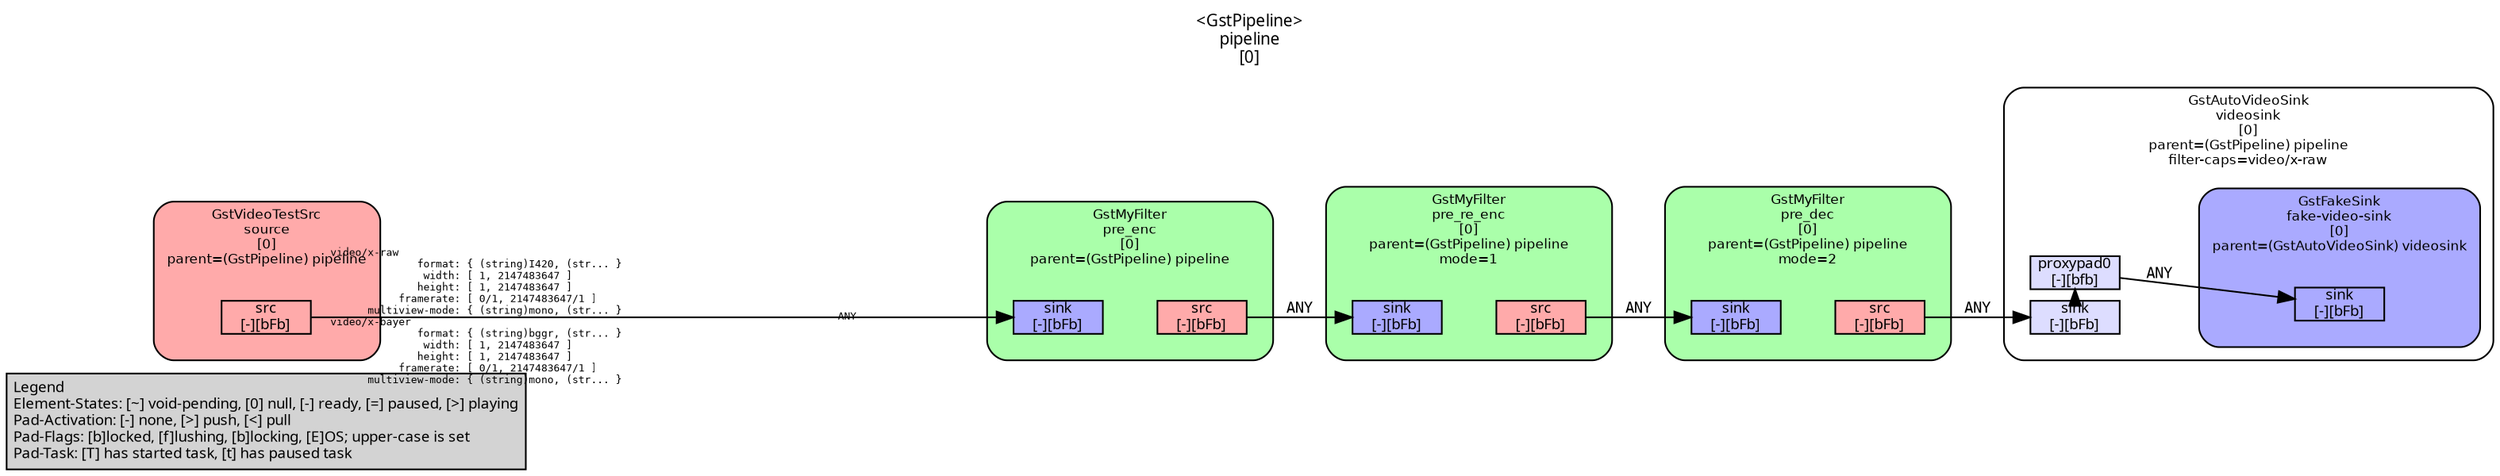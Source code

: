 digraph pipeline {
  rankdir=LR;
  fontname="sans";
  fontsize="10";
  labelloc=t;
  nodesep=.1;
  ranksep=.2;
  label="<GstPipeline>\npipeline\n[0]";
  node [style="filled,rounded", shape=box, fontsize="9", fontname="sans", margin="0.0,0.0"];
  edge [labelfontsize="6", fontsize="9", fontname="monospace"];
  
  legend [
    pos="0,0!",
    margin="0.05,0.05",
    style="filled",
    label="Legend\lElement-States: [~] void-pending, [0] null, [-] ready, [=] paused, [>] playing\lPad-Activation: [-] none, [>] push, [<] pull\lPad-Flags: [b]locked, [f]lushing, [b]locking, [E]OS; upper-case is set\lPad-Task: [T] has started task, [t] has paused task\l",
  ];
  subgraph cluster_videosink_0x555555b75020 {
    fontname="Bitstream Vera Sans";
    fontsize="8";
    style="filled,rounded";
    color=black;
    label="GstAutoVideoSink\nvideosink\n[0]\nparent=(GstPipeline) pipeline\nfilter-caps=video/x-raw";
    subgraph cluster_videosink_0x555555b75020_sink {
      label="";
      style="invis";
      _proxypad0_0x555555b78110 [color=black, fillcolor="#ddddff", label="proxypad0\n[-][bfb]", height="0.2", style="filled,solid"];
    videosink_0x555555b75020_sink_0x555555b76100 -> _proxypad0_0x555555b78110 [style=dashed, minlen=0]
      videosink_0x555555b75020_sink_0x555555b76100 [color=black, fillcolor="#ddddff", label="sink\n[-][bFb]", height="0.2", style="filled,solid"];
    }

    fillcolor="#ffffff";
    subgraph cluster_fake_video_sink_0x555555b38be0 {
      fontname="Bitstream Vera Sans";
      fontsize="8";
      style="filled,rounded";
      color=black;
      label="GstFakeSink\nfake-video-sink\n[0]\nparent=(GstAutoVideoSink) videosink";
      subgraph cluster_fake_video_sink_0x555555b38be0_sink {
        label="";
        style="invis";
        fake_video_sink_0x555555b38be0_sink_0x555555b72560 [color=black, fillcolor="#aaaaff", label="sink\n[-][bFb]", height="0.2", style="filled,solid"];
      }

      fillcolor="#aaaaff";
    }

    _proxypad0_0x555555b78110 -> fake_video_sink_0x555555b38be0_sink_0x555555b72560 [label="ANY"]
  }

  subgraph cluster_pre_dec_0x555555b7c8b0 {
    fontname="Bitstream Vera Sans";
    fontsize="8";
    style="filled,rounded";
    color=black;
    label="GstMyFilter\npre_dec\n[0]\nparent=(GstPipeline) pipeline\nmode=2";
    subgraph cluster_pre_dec_0x555555b7c8b0_sink {
      label="";
      style="invis";
      pre_dec_0x555555b7c8b0_sink_0x555555b730f0 [color=black, fillcolor="#aaaaff", label="sink\n[-][bFb]", height="0.2", style="filled,solid"];
    }

    subgraph cluster_pre_dec_0x555555b7c8b0_src {
      label="";
      style="invis";
      pre_dec_0x555555b7c8b0_src_0x555555b73340 [color=black, fillcolor="#ffaaaa", label="src\n[-][bFb]", height="0.2", style="filled,solid"];
    }

    pre_dec_0x555555b7c8b0_sink_0x555555b730f0 -> pre_dec_0x555555b7c8b0_src_0x555555b73340 [style="invis"];
    fillcolor="#aaffaa";
  }

  pre_dec_0x555555b7c8b0_src_0x555555b73340 -> videosink_0x555555b75020_sink_0x555555b76100 [label="ANY"]
  subgraph cluster_pre_re_enc_0x555555b7c550 {
    fontname="Bitstream Vera Sans";
    fontsize="8";
    style="filled,rounded";
    color=black;
    label="GstMyFilter\npre_re_enc\n[0]\nparent=(GstPipeline) pipeline\nmode=1";
    subgraph cluster_pre_re_enc_0x555555b7c550_sink {
      label="";
      style="invis";
      pre_re_enc_0x555555b7c550_sink_0x555555b72c50 [color=black, fillcolor="#aaaaff", label="sink\n[-][bFb]", height="0.2", style="filled,solid"];
    }

    subgraph cluster_pre_re_enc_0x555555b7c550_src {
      label="";
      style="invis";
      pre_re_enc_0x555555b7c550_src_0x555555b72ea0 [color=black, fillcolor="#ffaaaa", label="src\n[-][bFb]", height="0.2", style="filled,solid"];
    }

    pre_re_enc_0x555555b7c550_sink_0x555555b72c50 -> pre_re_enc_0x555555b7c550_src_0x555555b72ea0 [style="invis"];
    fillcolor="#aaffaa";
  }

  pre_re_enc_0x555555b7c550_src_0x555555b72ea0 -> pre_dec_0x555555b7c8b0_sink_0x555555b730f0 [label="ANY"]
  subgraph cluster_pre_enc_0x555555b7c1f0 {
    fontname="Bitstream Vera Sans";
    fontsize="8";
    style="filled,rounded";
    color=black;
    label="GstMyFilter\npre_enc\n[0]\nparent=(GstPipeline) pipeline";
    subgraph cluster_pre_enc_0x555555b7c1f0_sink {
      label="";
      style="invis";
      pre_enc_0x555555b7c1f0_sink_0x555555b727b0 [color=black, fillcolor="#aaaaff", label="sink\n[-][bFb]", height="0.2", style="filled,solid"];
    }

    subgraph cluster_pre_enc_0x555555b7c1f0_src {
      label="";
      style="invis";
      pre_enc_0x555555b7c1f0_src_0x555555b72a00 [color=black, fillcolor="#ffaaaa", label="src\n[-][bFb]", height="0.2", style="filled,solid"];
    }

    pre_enc_0x555555b7c1f0_sink_0x555555b727b0 -> pre_enc_0x555555b7c1f0_src_0x555555b72a00 [style="invis"];
    fillcolor="#aaffaa";
  }

  pre_enc_0x555555b7c1f0_src_0x555555b72a00 -> pre_re_enc_0x555555b7c550_sink_0x555555b72c50 [label="ANY"]
  subgraph cluster_source_0x5555559d94e0 {
    fontname="Bitstream Vera Sans";
    fontsize="8";
    style="filled,rounded";
    color=black;
    label="GstVideoTestSrc\nsource\n[0]\nparent=(GstPipeline) pipeline";
    subgraph cluster_source_0x5555559d94e0_src {
      label="";
      style="invis";
      source_0x5555559d94e0_src_0x555555b720c0 [color=black, fillcolor="#ffaaaa", label="src\n[-][bFb]", height="0.2", style="filled,solid"];
    }

    fillcolor="#ffaaaa";
  }

  source_0x5555559d94e0_src_0x555555b720c0 -> pre_enc_0x555555b7c1f0_sink_0x555555b727b0 [labeldistance="10", labelangle="0", label="                                                  ", taillabel="video/x-raw\l              format: { (string)I420, (str... }\l               width: [ 1, 2147483647 ]\l              height: [ 1, 2147483647 ]\l           framerate: [ 0/1, 2147483647/1 ]\l      multiview-mode: { (string)mono, (str... }\lvideo/x-bayer\l              format: { (string)bggr, (str... }\l               width: [ 1, 2147483647 ]\l              height: [ 1, 2147483647 ]\l           framerate: [ 0/1, 2147483647/1 ]\l      multiview-mode: { (string)mono, (str... }\l", headlabel="ANY"]
}
